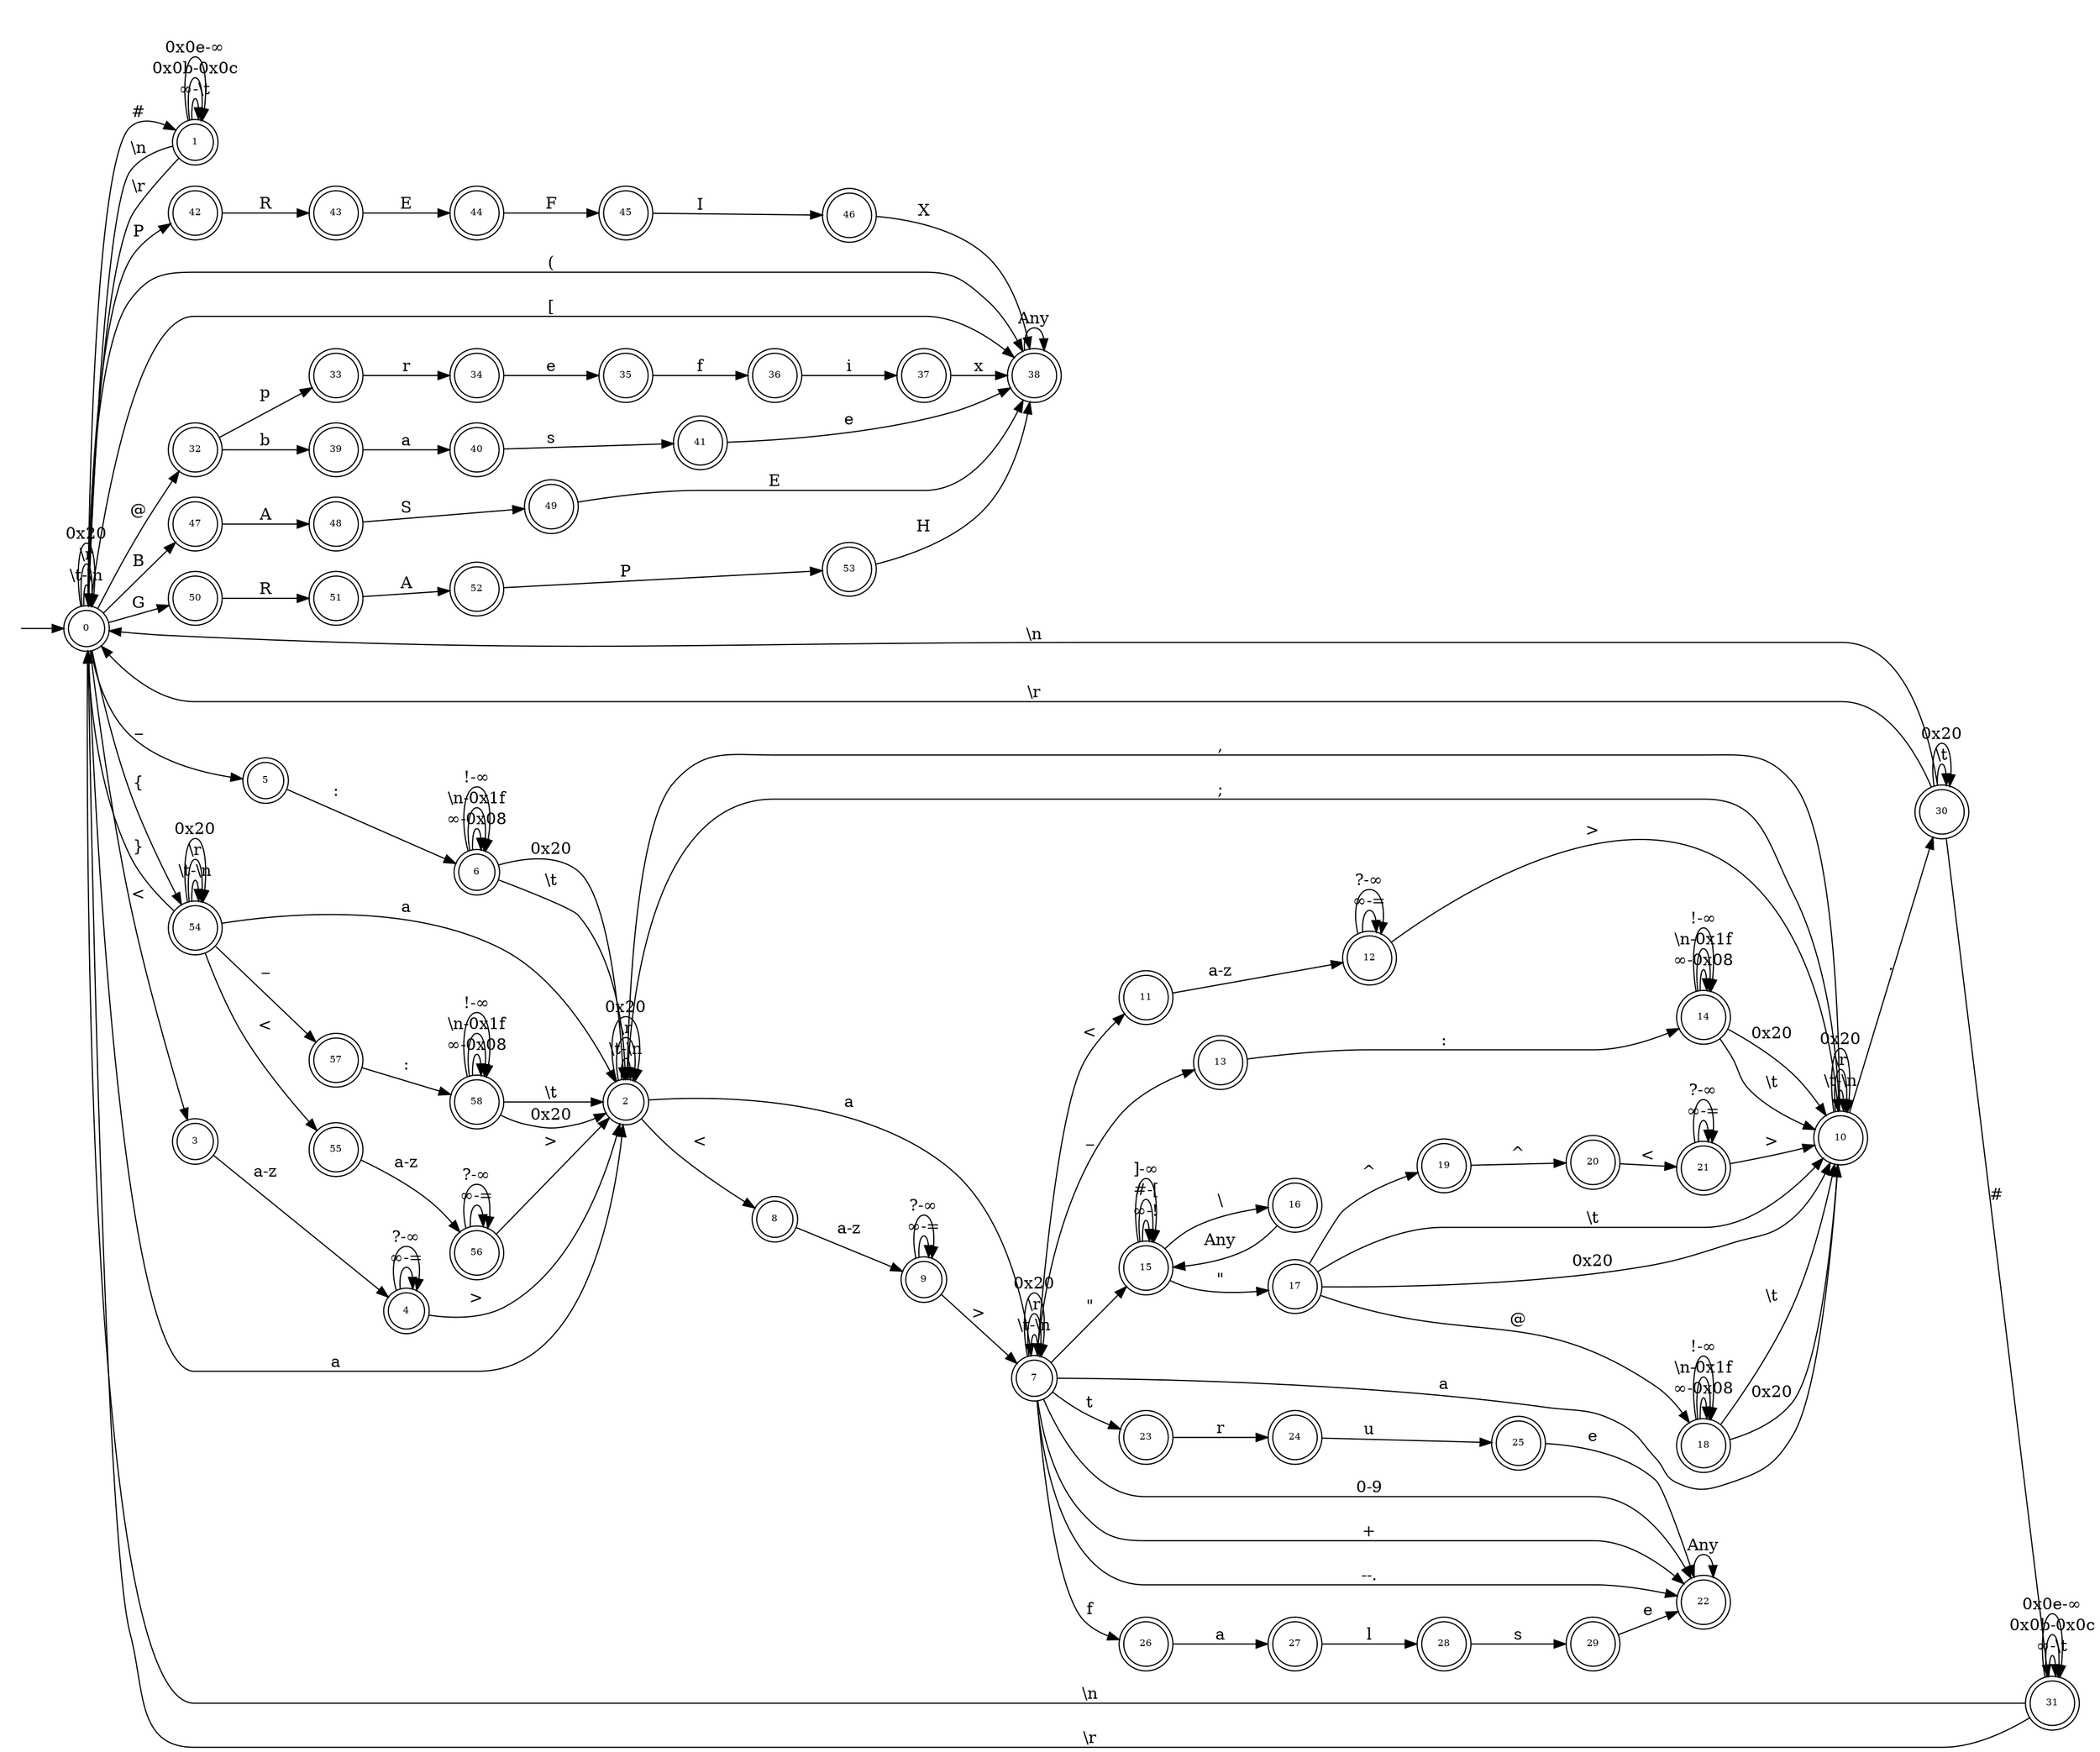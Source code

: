 digraph Automaton {
  rankdir = LR
  node [width=0.2, height=0.2, fontsize=8]
  initial [shape=plaintext,label=""]
  initial -> 0
  0 [shape=doublecircle,label="0"]
  0 -> 0 [label="\\t-\\n"]
  0 -> 0 [label="\\r"]
  0 -> 0 [label="0x20"]
  0 -> 1 [label="#"]
  0 -> 38 [label="("]
  0 -> 3 [label="<"]
  0 -> 32 [label="@"]
  0 -> 47 [label="B"]
  0 -> 50 [label="G"]
  0 -> 42 [label="P"]
  0 -> 38 [label="["]
  0 -> 5 [label="_"]
  0 -> 2 [label="a"]
  0 -> 54 [label="{"]
  1 [shape=doublecircle,label="1"]
  1 -> 1 [label="∞-\\t"]
  1 -> 0 [label="\\n"]
  1 -> 1 [label="0x0b-0x0c"]
  1 -> 0 [label="\\r"]
  1 -> 1 [label="0x0e-∞"]
  2 [shape=doublecircle,label="2"]
  2 -> 2 [label="\\t-\\n"]
  2 -> 2 [label="\\r"]
  2 -> 2 [label="0x20"]
  2 -> 8 [label="<"]
  2 -> 7 [label="a"]
  3 [shape=doublecircle,label="3"]
  3 -> 4 [label="a-z"]
  4 [shape=doublecircle,label="4"]
  4 -> 4 [label="∞-="]
  4 -> 2 [label=">"]
  4 -> 4 [label="?-∞"]
  5 [shape=doublecircle,label="5"]
  5 -> 6 [label=":"]
  6 [shape=doublecircle,label="6"]
  6 -> 6 [label="∞-0x08"]
  6 -> 2 [label="\\t"]
  6 -> 6 [label="\\n-0x1f"]
  6 -> 2 [label="0x20"]
  6 -> 6 [label="!-∞"]
  7 [shape=doublecircle,label="7"]
  7 -> 7 [label="\\t-\\n"]
  7 -> 7 [label="\\r"]
  7 -> 7 [label="0x20"]
  7 -> 15 [label="\""]
  7 -> 22 [label="+"]
  7 -> 22 [label="--."]
  7 -> 22 [label="0-9"]
  7 -> 11 [label="<"]
  7 -> 13 [label="_"]
  7 -> 10 [label="a"]
  7 -> 26 [label="f"]
  7 -> 23 [label="t"]
  8 [shape=doublecircle,label="8"]
  8 -> 9 [label="a-z"]
  9 [shape=doublecircle,label="9"]
  9 -> 9 [label="∞-="]
  9 -> 7 [label=">"]
  9 -> 9 [label="?-∞"]
  10 [shape=doublecircle,label="10"]
  10 -> 10 [label="\\t-\\n"]
  10 -> 10 [label="\\r"]
  10 -> 10 [label="0x20"]
  10 -> 2 [label=","]
  10 -> 30 [label="."]
  10 -> 2 [label=";"]
  11 [shape=doublecircle,label="11"]
  11 -> 12 [label="a-z"]
  12 [shape=doublecircle,label="12"]
  12 -> 12 [label="∞-="]
  12 -> 10 [label=">"]
  12 -> 12 [label="?-∞"]
  13 [shape=doublecircle,label="13"]
  13 -> 14 [label=":"]
  14 [shape=doublecircle,label="14"]
  14 -> 14 [label="∞-0x08"]
  14 -> 10 [label="\\t"]
  14 -> 14 [label="\\n-0x1f"]
  14 -> 10 [label="0x20"]
  14 -> 14 [label="!-∞"]
  15 [shape=doublecircle,label="15"]
  15 -> 15 [label="∞-!"]
  15 -> 17 [label="\""]
  15 -> 15 [label="#-["]
  15 -> 16 [label="\\"]
  15 -> 15 [label="]-∞"]
  16 [shape=doublecircle,label="16"]
  16 -> 15 [label="Any"]
  17 [shape=doublecircle,label="17"]
  17 -> 10 [label="\\t"]
  17 -> 10 [label="0x20"]
  17 -> 18 [label="@"]
  17 -> 19 [label="^"]
  18 [shape=doublecircle,label="18"]
  18 -> 18 [label="∞-0x08"]
  18 -> 10 [label="\\t"]
  18 -> 18 [label="\\n-0x1f"]
  18 -> 10 [label="0x20"]
  18 -> 18 [label="!-∞"]
  19 [shape=doublecircle,label="19"]
  19 -> 20 [label="^"]
  20 [shape=doublecircle,label="20"]
  20 -> 21 [label="<"]
  21 [shape=doublecircle,label="21"]
  21 -> 21 [label="∞-="]
  21 -> 10 [label=">"]
  21 -> 21 [label="?-∞"]
  22 [shape=doublecircle,label="22"]
  22 -> 22 [label="Any"]
  23 [shape=doublecircle,label="23"]
  23 -> 24 [label="r"]
  24 [shape=doublecircle,label="24"]
  24 -> 25 [label="u"]
  25 [shape=doublecircle,label="25"]
  25 -> 22 [label="e"]
  26 [shape=doublecircle,label="26"]
  26 -> 27 [label="a"]
  27 [shape=doublecircle,label="27"]
  27 -> 28 [label="l"]
  28 [shape=doublecircle,label="28"]
  28 -> 29 [label="s"]
  29 [shape=doublecircle,label="29"]
  29 -> 22 [label="e"]
  30 [shape=doublecircle,label="30"]
  30 -> 30 [label="\\t"]
  30 -> 0 [label="\\n"]
  30 -> 0 [label="\\r"]
  30 -> 30 [label="0x20"]
  30 -> 31 [label="#"]
  31 [shape=doublecircle,label="31"]
  31 -> 31 [label="∞-\\t"]
  31 -> 0 [label="\\n"]
  31 -> 31 [label="0x0b-0x0c"]
  31 -> 0 [label="\\r"]
  31 -> 31 [label="0x0e-∞"]
  32 [shape=doublecircle,label="32"]
  32 -> 39 [label="b"]
  32 -> 33 [label="p"]
  33 [shape=doublecircle,label="33"]
  33 -> 34 [label="r"]
  34 [shape=doublecircle,label="34"]
  34 -> 35 [label="e"]
  35 [shape=doublecircle,label="35"]
  35 -> 36 [label="f"]
  36 [shape=doublecircle,label="36"]
  36 -> 37 [label="i"]
  37 [shape=doublecircle,label="37"]
  37 -> 38 [label="x"]
  38 [shape=doublecircle,label="38"]
  38 -> 38 [label="Any"]
  39 [shape=doublecircle,label="39"]
  39 -> 40 [label="a"]
  40 [shape=doublecircle,label="40"]
  40 -> 41 [label="s"]
  41 [shape=doublecircle,label="41"]
  41 -> 38 [label="e"]
  42 [shape=doublecircle,label="42"]
  42 -> 43 [label="R"]
  43 [shape=doublecircle,label="43"]
  43 -> 44 [label="E"]
  44 [shape=doublecircle,label="44"]
  44 -> 45 [label="F"]
  45 [shape=doublecircle,label="45"]
  45 -> 46 [label="I"]
  46 [shape=doublecircle,label="46"]
  46 -> 38 [label="X"]
  47 [shape=doublecircle,label="47"]
  47 -> 48 [label="A"]
  48 [shape=doublecircle,label="48"]
  48 -> 49 [label="S"]
  49 [shape=doublecircle,label="49"]
  49 -> 38 [label="E"]
  50 [shape=doublecircle,label="50"]
  50 -> 51 [label="R"]
  51 [shape=doublecircle,label="51"]
  51 -> 52 [label="A"]
  52 [shape=doublecircle,label="52"]
  52 -> 53 [label="P"]
  53 [shape=doublecircle,label="53"]
  53 -> 38 [label="H"]
  54 [shape=doublecircle,label="54"]
  54 -> 54 [label="\\t-\\n"]
  54 -> 54 [label="\\r"]
  54 -> 54 [label="0x20"]
  54 -> 55 [label="<"]
  54 -> 57 [label="_"]
  54 -> 2 [label="a"]
  54 -> 0 [label="}"]
  55 [shape=doublecircle,label="55"]
  55 -> 56 [label="a-z"]
  56 [shape=doublecircle,label="56"]
  56 -> 56 [label="∞-="]
  56 -> 2 [label=">"]
  56 -> 56 [label="?-∞"]
  57 [shape=doublecircle,label="57"]
  57 -> 58 [label=":"]
  58 [shape=doublecircle,label="58"]
  58 -> 58 [label="∞-0x08"]
  58 -> 2 [label="\\t"]
  58 -> 58 [label="\\n-0x1f"]
  58 -> 2 [label="0x20"]
  58 -> 58 [label="!-∞"]
}